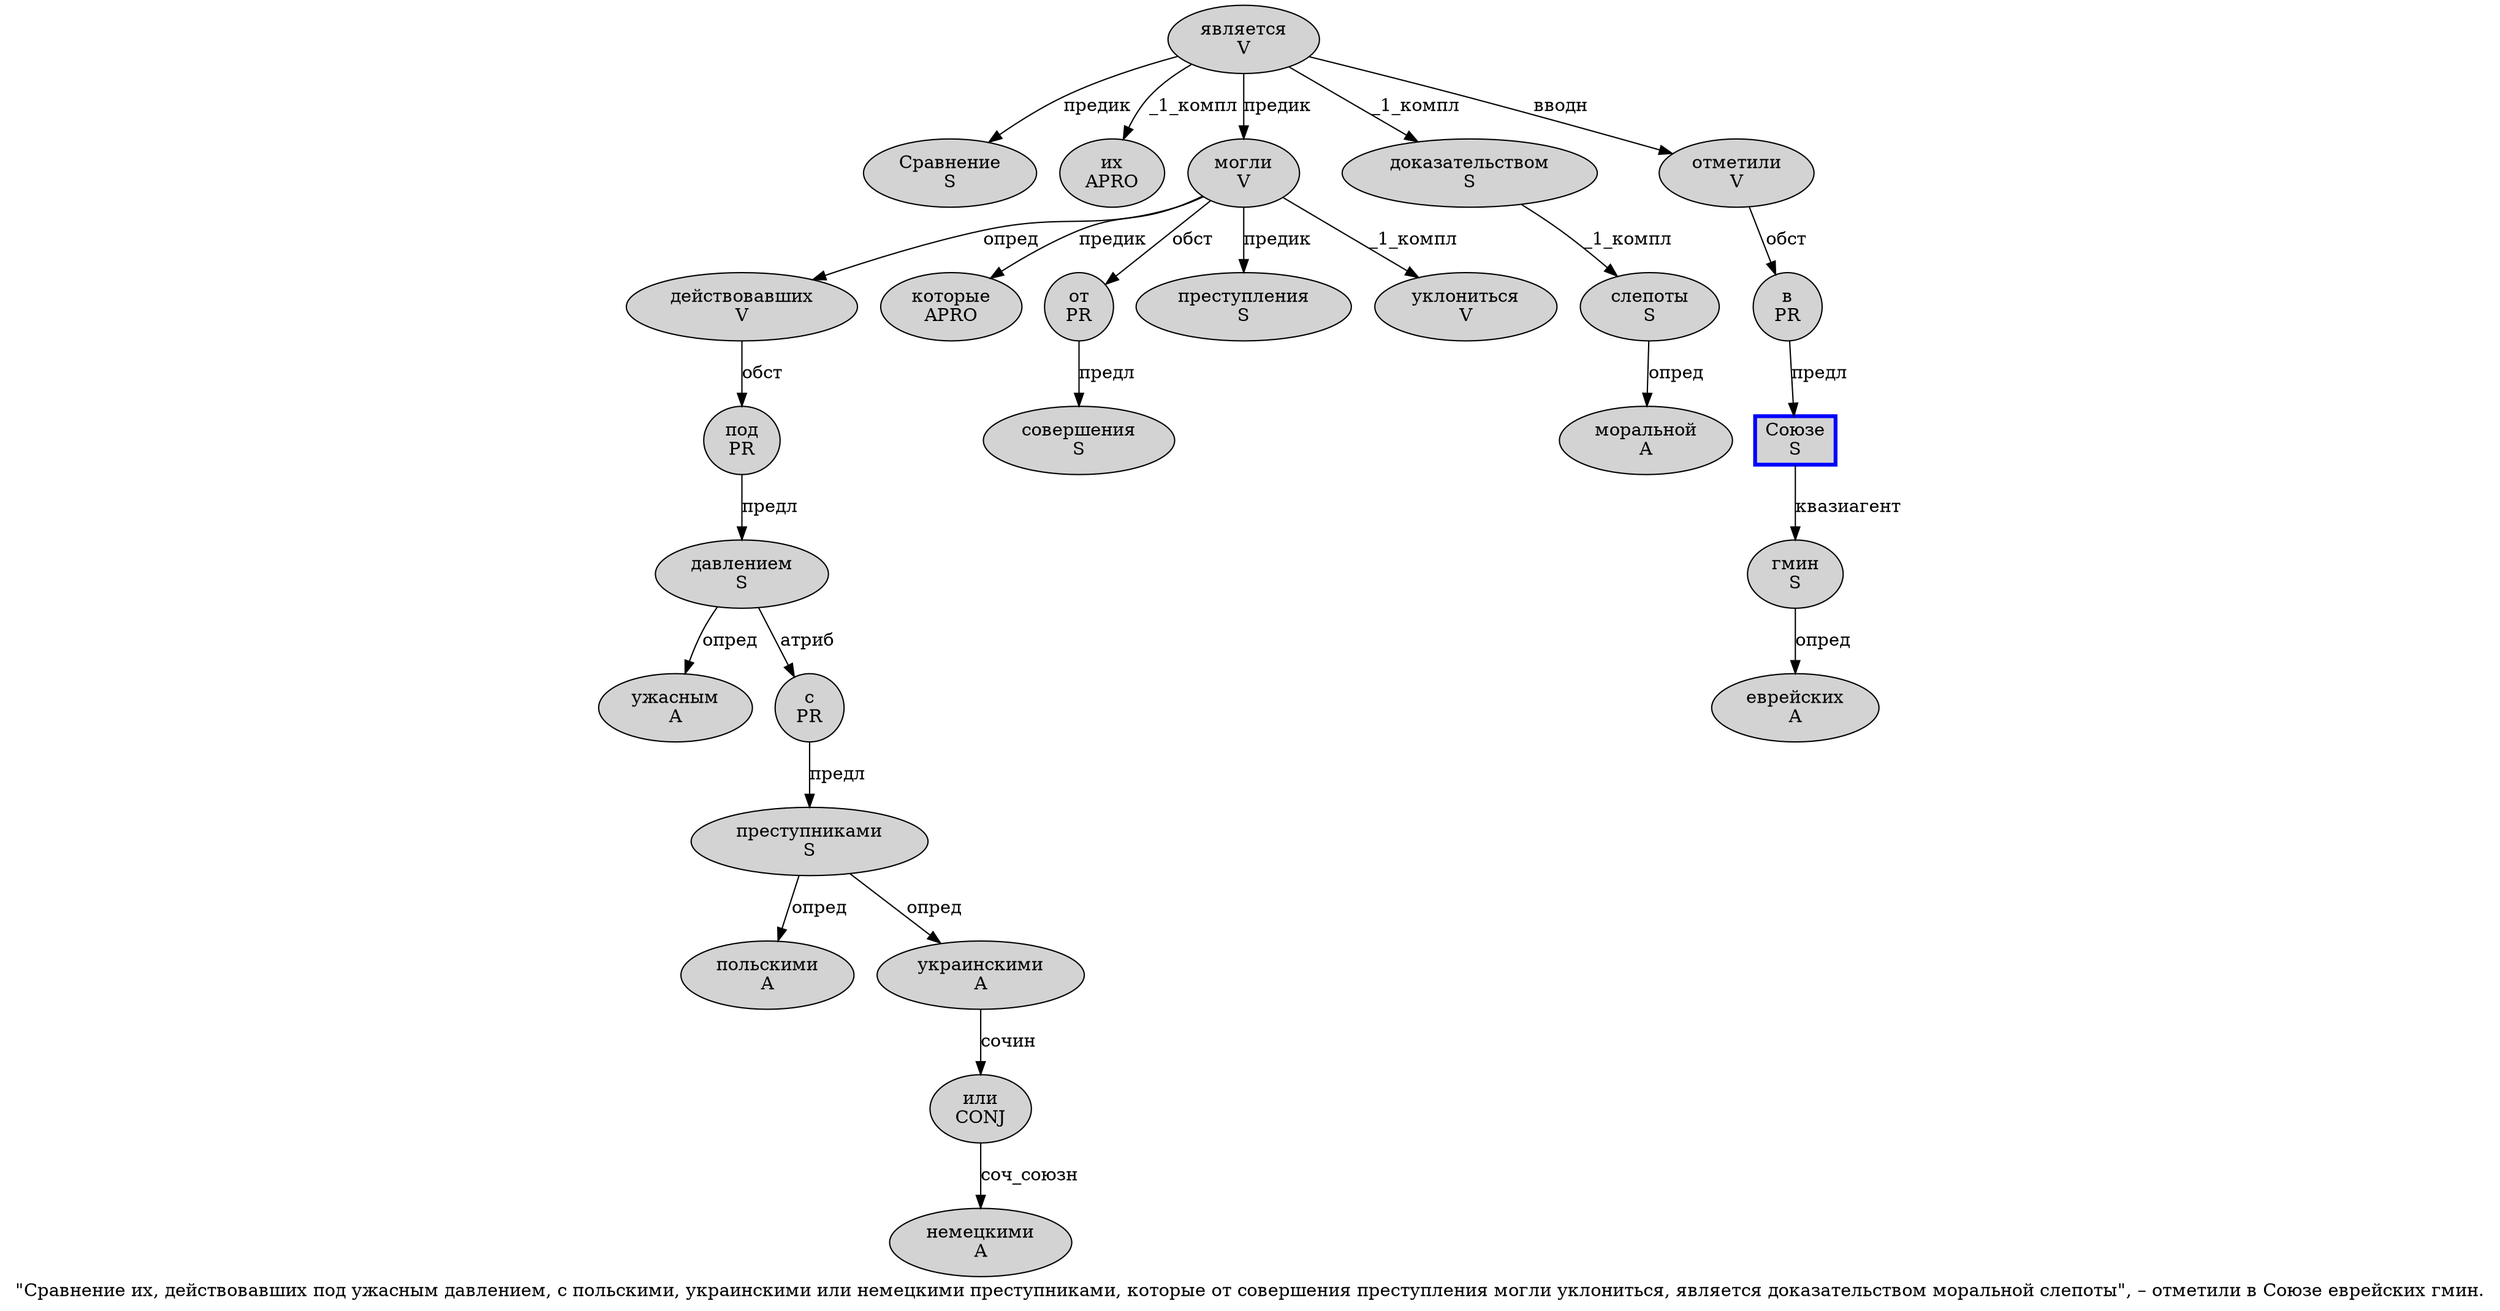 digraph SENTENCE_306 {
	graph [label="\"Сравнение их, действовавших под ужасным давлением, с польскими, украинскими или немецкими преступниками, которые от совершения преступления могли уклониться, является доказательством моральной слепоты\", – отметили в Союзе еврейских гмин."]
	node [style=filled]
		1 [label="Сравнение
S" color="" fillcolor=lightgray penwidth=1 shape=ellipse]
		2 [label="их
APRO" color="" fillcolor=lightgray penwidth=1 shape=ellipse]
		4 [label="действовавших
V" color="" fillcolor=lightgray penwidth=1 shape=ellipse]
		5 [label="под
PR" color="" fillcolor=lightgray penwidth=1 shape=ellipse]
		6 [label="ужасным
A" color="" fillcolor=lightgray penwidth=1 shape=ellipse]
		7 [label="давлением
S" color="" fillcolor=lightgray penwidth=1 shape=ellipse]
		9 [label="с
PR" color="" fillcolor=lightgray penwidth=1 shape=ellipse]
		10 [label="польскими
A" color="" fillcolor=lightgray penwidth=1 shape=ellipse]
		12 [label="украинскими
A" color="" fillcolor=lightgray penwidth=1 shape=ellipse]
		13 [label="или
CONJ" color="" fillcolor=lightgray penwidth=1 shape=ellipse]
		14 [label="немецкими
A" color="" fillcolor=lightgray penwidth=1 shape=ellipse]
		15 [label="преступниками
S" color="" fillcolor=lightgray penwidth=1 shape=ellipse]
		17 [label="которые
APRO" color="" fillcolor=lightgray penwidth=1 shape=ellipse]
		18 [label="от
PR" color="" fillcolor=lightgray penwidth=1 shape=ellipse]
		19 [label="совершения
S" color="" fillcolor=lightgray penwidth=1 shape=ellipse]
		20 [label="преступления
S" color="" fillcolor=lightgray penwidth=1 shape=ellipse]
		21 [label="могли
V" color="" fillcolor=lightgray penwidth=1 shape=ellipse]
		22 [label="уклониться
V" color="" fillcolor=lightgray penwidth=1 shape=ellipse]
		24 [label="является
V" color="" fillcolor=lightgray penwidth=1 shape=ellipse]
		25 [label="доказательством
S" color="" fillcolor=lightgray penwidth=1 shape=ellipse]
		26 [label="моральной
A" color="" fillcolor=lightgray penwidth=1 shape=ellipse]
		27 [label="слепоты
S" color="" fillcolor=lightgray penwidth=1 shape=ellipse]
		31 [label="отметили
V" color="" fillcolor=lightgray penwidth=1 shape=ellipse]
		32 [label="в
PR" color="" fillcolor=lightgray penwidth=1 shape=ellipse]
		33 [label="Союзе
S" color=blue fillcolor=lightgray penwidth=3 shape=box]
		34 [label="еврейских
A" color="" fillcolor=lightgray penwidth=1 shape=ellipse]
		35 [label="гмин
S" color="" fillcolor=lightgray penwidth=1 shape=ellipse]
			15 -> 10 [label="опред"]
			15 -> 12 [label="опред"]
			5 -> 7 [label="предл"]
			27 -> 26 [label="опред"]
			31 -> 32 [label="обст"]
			24 -> 1 [label="предик"]
			24 -> 2 [label="_1_компл"]
			24 -> 21 [label="предик"]
			24 -> 25 [label="_1_компл"]
			24 -> 31 [label="вводн"]
			21 -> 4 [label="опред"]
			21 -> 17 [label="предик"]
			21 -> 18 [label="обст"]
			21 -> 20 [label="предик"]
			21 -> 22 [label="_1_компл"]
			12 -> 13 [label="сочин"]
			9 -> 15 [label="предл"]
			32 -> 33 [label="предл"]
			18 -> 19 [label="предл"]
			7 -> 6 [label="опред"]
			7 -> 9 [label="атриб"]
			4 -> 5 [label="обст"]
			13 -> 14 [label="соч_союзн"]
			35 -> 34 [label="опред"]
			33 -> 35 [label="квазиагент"]
			25 -> 27 [label="_1_компл"]
}
